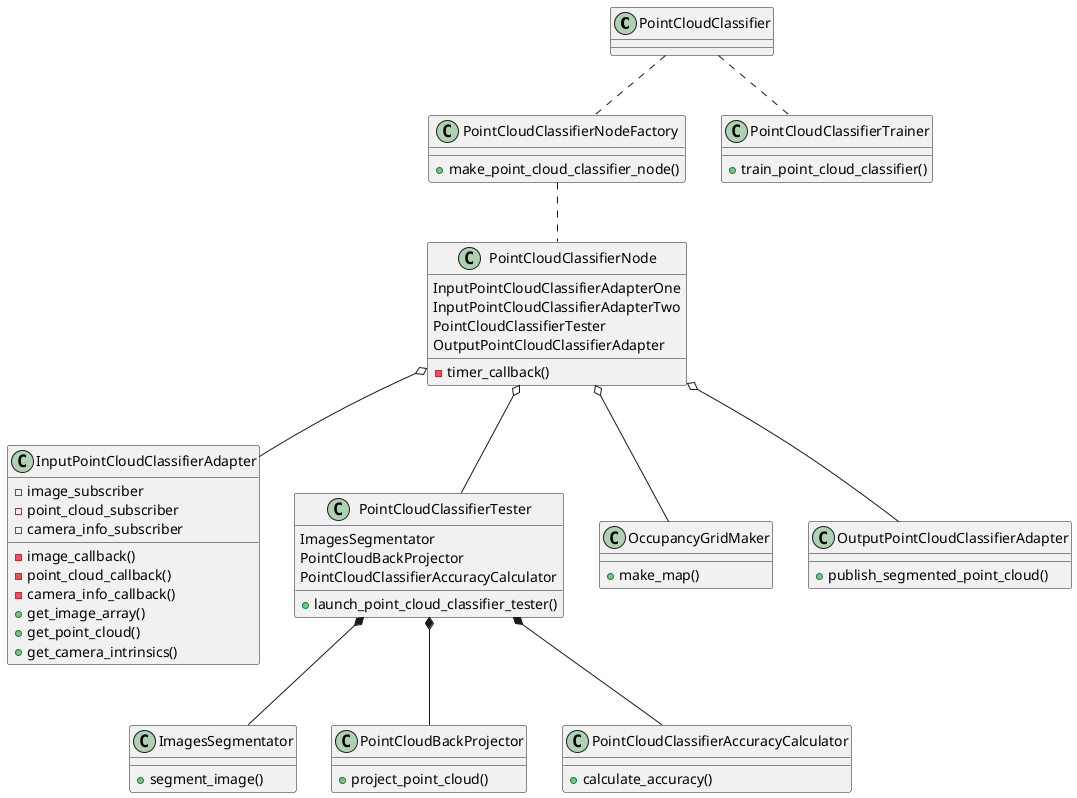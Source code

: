 @startuml
PointCloudClassifier .. PointCloudClassifierNodeFactory
PointCloudClassifier .. PointCloudClassifierTrainer

PointCloudClassifierTrainer : +train_point_cloud_classifier()

PointCloudClassifierNodeFactory .. PointCloudClassifierNode
PointCloudClassifierNodeFactory : +make_point_cloud_classifier_node()

PointCloudClassifierNode : InputPointCloudClassifierAdapterOne
PointCloudClassifierNode : InputPointCloudClassifierAdapterTwo
PointCloudClassifierNode : PointCloudClassifierTester
PointCloudClassifierNode : OutputPointCloudClassifierAdapter
PointCloudClassifierNode : -timer_callback()

PointCloudClassifierNode o-- InputPointCloudClassifierAdapter
PointCloudClassifierNode o-- PointCloudClassifierTester
PointCloudClassifierNode o-- OccupancyGridMaker
PointCloudClassifierNode o-- OutputPointCloudClassifierAdapter

InputPointCloudClassifierAdapter : -image_subscriber
InputPointCloudClassifierAdapter : -point_cloud_subscriber
InputPointCloudClassifierAdapter : -camera_info_subscriber
InputPointCloudClassifierAdapter : -image_callback()
InputPointCloudClassifierAdapter : -point_cloud_callback()
InputPointCloudClassifierAdapter : -camera_info_callback()
InputPointCloudClassifierAdapter : +get_image_array()
InputPointCloudClassifierAdapter : +get_point_cloud()
InputPointCloudClassifierAdapter : +get_camera_intrinsics()

PointCloudClassifierTester : ImagesSegmentator
PointCloudClassifierTester : PointCloudBackProjector
PointCloudClassifierTester : PointCloudClassifierAccuracyCalculator

PointCloudClassifierTester *-- ImagesSegmentator
PointCloudClassifierTester *-- PointCloudBackProjector
PointCloudClassifierTester *-- PointCloudClassifierAccuracyCalculator

PointCloudClassifierTester : +launch_point_cloud_classifier_tester()

ImagesSegmentator : +segment_image()
PointCloudBackProjector : +project_point_cloud()
PointCloudClassifierAccuracyCalculator : +calculate_accuracy()

OccupancyGridMaker : +make_map()

OutputPointCloudClassifierAdapter : +publish_segmented_point_cloud()
@enduml